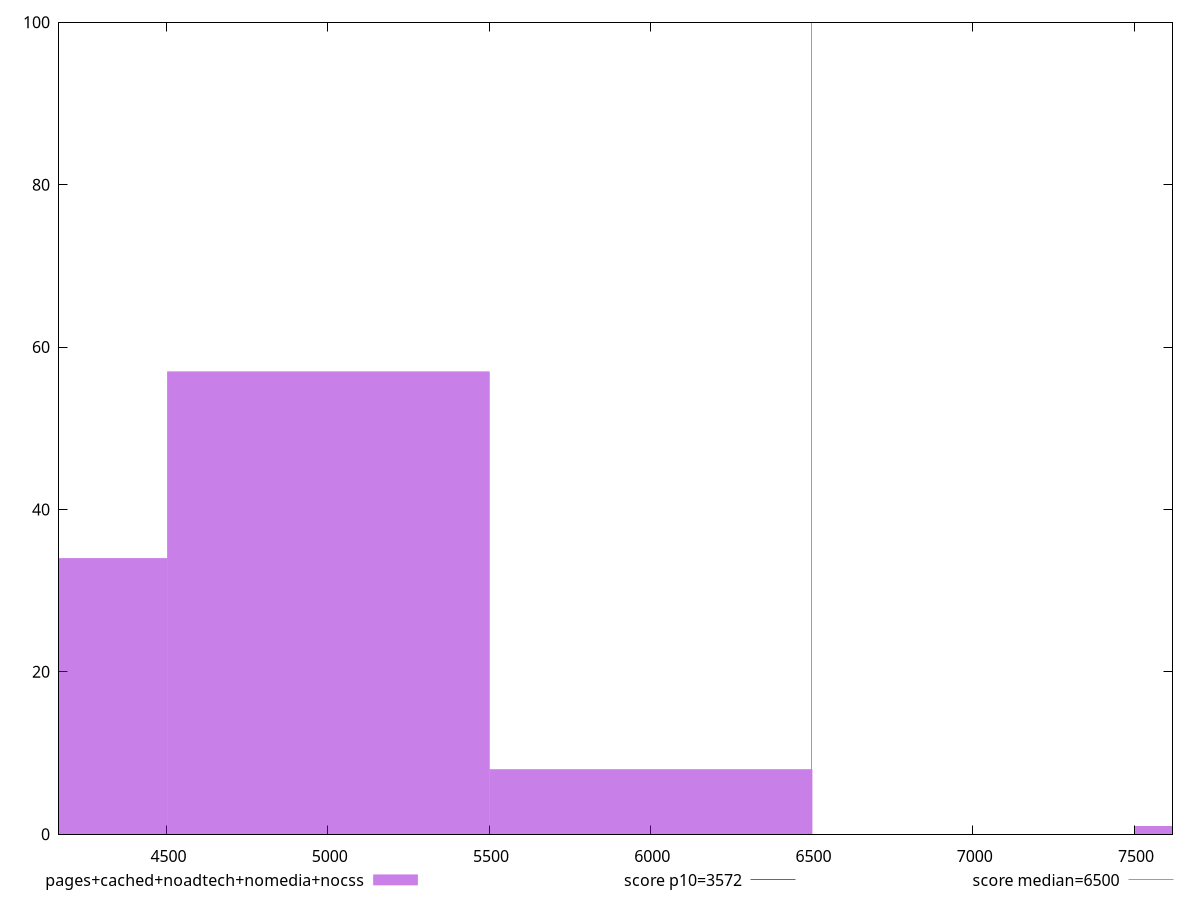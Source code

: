 reset

$pagesCachedNoadtechNomediaNocss <<EOF
6002.351196475986 8
5001.959330396656 57
4001.5674643173243 34
8003.1349286346485 1
EOF

set key outside below
set boxwidth 1000.3918660793311
set xrange [4166.56:7619.061]
set yrange [0:100]
set trange [0:100]
set style fill transparent solid 0.5 noborder

set parametric
set terminal svg size 640, 490 enhanced background rgb 'white'
set output "report_00015_2021-02-09T16-11-33.973Z/first-cpu-idle/comparison/histogram/4_vs_5.svg"

plot $pagesCachedNoadtechNomediaNocss title "pages+cached+noadtech+nomedia+nocss" with boxes, \
     3572,t title "score p10=3572", \
     6500,t title "score median=6500"

reset
